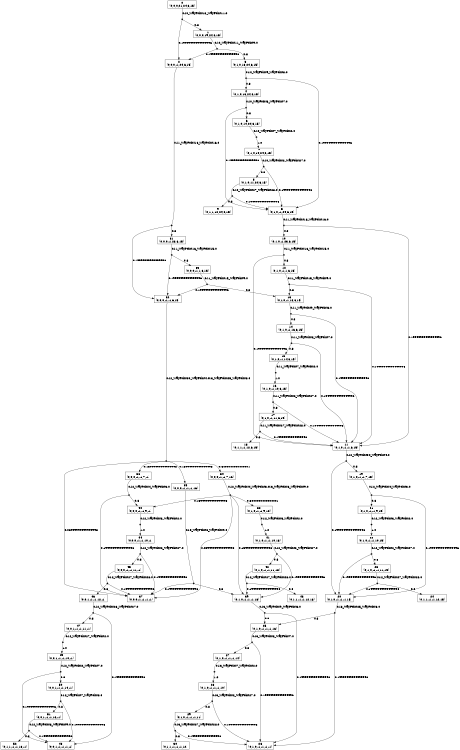 digraph MDP {
size="8,5"
node [shape=box];
0 -> n0_0 [ arrowhead=none,label="0:r0_WayPoint13_WayPoint11.0" ];
n0_0 [ shape=point,width=0.1,height=0.1,label="" ];
n0_0 -> 1 [ label="0.8" ];
n0_0 -> 2 [ label="0.19999999999999996" ];
1 -> n1_0 [ arrowhead=none,label="0:r0_WayPoint11_WayPoint9.0" ];
n1_0 [ shape=point,width=0.1,height=0.1,label="" ];
n1_0 -> 2 [ label="0.19999999999999996" ];
n1_0 -> 3 [ label="0.8" ];
2 -> n2_0 [ arrowhead=none,label="0:r1_WayPoint18_WayPoint16.0" ];
n2_0 [ shape=point,width=0.1,height=0.1,label="" ];
n2_0 -> 32 [ label="0.19999999999999996" ];
n2_0 -> 31 [ label="0.8" ];
3 -> n3_0 [ arrowhead=none,label="0:r0_WayPoint9_WayPoint8.0" ];
n3_0 [ shape=point,width=0.1,height=0.1,label="" ];
n3_0 -> 4 [ label="0.8" ];
n3_0 -> 5 [ label="0.19999999999999996" ];
4 -> n4_0 [ arrowhead=none,label="0:r0_WayPoint8_WayPoint7.0" ];
n4_0 [ shape=point,width=0.1,height=0.1,label="" ];
n4_0 -> 5 [ label="0.19999999999999996" ];
n4_0 -> 6 [ label="0.8" ];
5 -> n5_0 [ arrowhead=none,label="0:r1_WayPoint18_WayPoint16.0" ];
n5_0 [ shape=point,width=0.1,height=0.1,label="" ];
n5_0 -> 10 [ label="0.8" ];
n5_0 -> 11 [ label="0.19999999999999996" ];
6 -> n6_0 [ arrowhead=none,label="0:r0_WayPoint7_WayPoint2.0" ];
n6_0 [ shape=point,width=0.1,height=0.1,label="" ];
n6_0 -> 7 [ label="1.0" ];
7 -> n7_0 [ arrowhead=none,label="0:r0_WayPoint2_WayPoint27.0" ];
n7_0 [ shape=point,width=0.1,height=0.1,label="" ];
n7_0 -> 5 [ label="0.19999999999999996" ];
n7_0 -> 8 [ label="0.8" ];
8 -> n8_0 [ arrowhead=none,label="0:r0_WayPoint27_WayPoint28.0" ];
n8_0 [ shape=point,width=0.1,height=0.1,label="" ];
n8_0 -> 5 [ label="0.19999999999999996" ];
n8_0 -> 9 [ label="0.8" ];
10 -> n10_0 [ arrowhead=none,label="0:r1_WayPoint16_WayPoint15.0" ];
n10_0 [ shape=point,width=0.1,height=0.1,label="" ];
n10_0 -> 11 [ label="0.19999999999999996" ];
n10_0 -> 12 [ label="0.8" ];
11 -> n11_0 [ arrowhead=none,label="0:r2_WayPoint30_WayPoint4.0" ];
n11_0 [ shape=point,width=0.1,height=0.1,label="" ];
n11_0 -> 19 [ label="0.8" ];
n11_0 -> 20 [ label="0.19999999999999996" ];
12 -> n12_0 [ arrowhead=none,label="0:r1_WayPoint15_WayPoint9.0" ];
n12_0 [ shape=point,width=0.1,height=0.1,label="" ];
n12_0 -> 11 [ label="0.19999999999999996" ];
n12_0 -> 13 [ label="0.8" ];
13 -> n13_0 [ arrowhead=none,label="0:r1_WayPoint9_WayPoint8.0" ];
n13_0 [ shape=point,width=0.1,height=0.1,label="" ];
n13_0 -> 11 [ label="0.19999999999999996" ];
n13_0 -> 14 [ label="0.8" ];
14 -> n14_0 [ arrowhead=none,label="0:r1_WayPoint8_WayPoint7.0" ];
n14_0 [ shape=point,width=0.1,height=0.1,label="" ];
n14_0 -> 11 [ label="0.19999999999999996" ];
n14_0 -> 15 [ label="0.8" ];
15 -> n15_0 [ arrowhead=none,label="0:r1_WayPoint7_WayPoint2.0" ];
n15_0 [ shape=point,width=0.1,height=0.1,label="" ];
n15_0 -> 16 [ label="1.0" ];
16 -> n16_0 [ arrowhead=none,label="0:r1_WayPoint2_WayPoint27.0" ];
n16_0 [ shape=point,width=0.1,height=0.1,label="" ];
n16_0 -> 17 [ label="0.8" ];
n16_0 -> 11 [ label="0.19999999999999996" ];
17 -> n17_0 [ arrowhead=none,label="0:r1_WayPoint27_WayPoint28.0" ];
n17_0 [ shape=point,width=0.1,height=0.1,label="" ];
n17_0 -> 18 [ label="0.8" ];
n17_0 -> 11 [ label="0.19999999999999996" ];
19 -> n19_0 [ arrowhead=none,label="0:r2_WayPoint4_WayPoint3.0" ];
n19_0 [ shape=point,width=0.1,height=0.1,label="" ];
n19_0 -> 20 [ label="0.19999999999999996" ];
n19_0 -> 21 [ label="0.8" ];
20 -> n20_0 [ arrowhead=none,label="0:r3_WayPoint25_WayPoint8.0" ];
n20_0 [ shape=point,width=0.1,height=0.1,label="" ];
n20_0 -> 25 [ label="0.8" ];
n20_0 -> 26 [ label="0.19999999999999996" ];
21 -> n21_0 [ arrowhead=none,label="0:r2_WayPoint3_WayPoint2.0" ];
n21_0 [ shape=point,width=0.1,height=0.1,label="" ];
n21_0 -> 22 [ label="1.0" ];
22 -> n22_0 [ arrowhead=none,label="0:r2_WayPoint2_WayPoint27.0" ];
n22_0 [ shape=point,width=0.1,height=0.1,label="" ];
n22_0 -> 20 [ label="0.19999999999999996" ];
n22_0 -> 23 [ label="0.8" ];
23 -> n23_0 [ arrowhead=none,label="0:r2_WayPoint27_WayPoint28.0" ];
n23_0 [ shape=point,width=0.1,height=0.1,label="" ];
n23_0 -> 20 [ label="0.19999999999999996" ];
n23_0 -> 24 [ label="0.8" ];
25 -> n25_0 [ arrowhead=none,label="0:r3_WayPoint8_WayPoint7.0" ];
n25_0 [ shape=point,width=0.1,height=0.1,label="" ];
n25_0 -> 26 [ label="0.19999999999999996" ];
n25_0 -> 27 [ label="0.8" ];
27 -> n27_0 [ arrowhead=none,label="0:r3_WayPoint7_WayPoint2.0" ];
n27_0 [ shape=point,width=0.1,height=0.1,label="" ];
n27_0 -> 28 [ label="1.0" ];
28 -> n28_0 [ arrowhead=none,label="0:r3_WayPoint2_WayPoint27.0" ];
n28_0 [ shape=point,width=0.1,height=0.1,label="" ];
n28_0 -> 26 [ label="0.19999999999999996" ];
n28_0 -> 29 [ label="0.8" ];
29 -> n29_0 [ arrowhead=none,label="0:r3_WayPoint27_WayPoint28.0" ];
n29_0 [ shape=point,width=0.1,height=0.1,label="" ];
n29_0 -> 26 [ label="0.19999999999999996" ];
n29_0 -> 30 [ label="0.8" ];
31 -> n31_0 [ arrowhead=none,label="0:r1_WayPoint16_WayPoint15.0" ];
n31_0 [ shape=point,width=0.1,height=0.1,label="" ];
n31_0 -> 32 [ label="0.19999999999999996" ];
n31_0 -> 33 [ label="0.8" ];
32 -> n32_0 [ arrowhead=none,label="0:r2_WayPoint30_WayPoint4.0r3_WayPoint25_WayPoint8.0" ];
n32_0 [ shape=point,width=0.1,height=0.1,label="" ];
n32_0 -> 34 [ label="0.6400000000000001" ];
n32_0 -> 35 [ label="0.15999999999999998" ];
n32_0 -> 36 [ label="0.15999999999999998" ];
n32_0 -> 37 [ label="0.03999999999999998" ];
33 -> n33_0 [ arrowhead=none,label="0:r1_WayPoint15_WayPoint9.0" ];
n33_0 [ shape=point,width=0.1,height=0.1,label="" ];
n33_0 -> 32 [ label="0.19999999999999996" ];
n33_0 -> 13 [ label="0.8" ];
34 -> n34_0 [ arrowhead=none,label="0:r2_WayPoint4_WayPoint3.0r3_WayPoint8_WayPoint9.0" ];
n34_0 [ shape=point,width=0.1,height=0.1,label="" ];
n34_0 -> 37 [ label="0.03999999999999998" ];
n34_0 -> 38 [ label="0.6400000000000001" ];
n34_0 -> 39 [ label="0.15999999999999998" ];
n34_0 -> 40 [ label="0.15999999999999998" ];
35 -> n35_0 [ arrowhead=none,label="0:r3_WayPoint8_WayPoint9.0" ];
n35_0 [ shape=point,width=0.1,height=0.1,label="" ];
n35_0 -> 37 [ label="0.19999999999999996" ];
n35_0 -> 39 [ label="0.8" ];
36 -> n36_0 [ arrowhead=none,label="0:r2_WayPoint4_WayPoint3.0" ];
n36_0 [ shape=point,width=0.1,height=0.1,label="" ];
n36_0 -> 37 [ label="0.19999999999999996" ];
n36_0 -> 40 [ label="0.8" ];
38 -> n38_0 [ arrowhead=none,label="0:r2_WayPoint3_WayPoint2.0" ];
n38_0 [ shape=point,width=0.1,height=0.1,label="" ];
n38_0 -> 41 [ label="1.0" ];
39 -> n39_0 [ arrowhead=none,label="0:r3_WayPoint9_WayPoint8.0" ];
n39_0 [ shape=point,width=0.1,height=0.1,label="" ];
n39_0 -> 25 [ label="0.8" ];
n39_0 -> 26 [ label="0.19999999999999996" ];
40 -> n40_0 [ arrowhead=none,label="0:r2_WayPoint3_WayPoint2.0" ];
n40_0 [ shape=point,width=0.1,height=0.1,label="" ];
n40_0 -> 44 [ label="1.0" ];
41 -> n41_0 [ arrowhead=none,label="0:r2_WayPoint2_WayPoint27.0" ];
n41_0 [ shape=point,width=0.1,height=0.1,label="" ];
n41_0 -> 39 [ label="0.19999999999999996" ];
n41_0 -> 42 [ label="0.8" ];
42 -> n42_0 [ arrowhead=none,label="0:r2_WayPoint27_WayPoint28.0" ];
n42_0 [ shape=point,width=0.1,height=0.1,label="" ];
n42_0 -> 39 [ label="0.19999999999999996" ];
n42_0 -> 43 [ label="0.8" ];
44 -> n44_0 [ arrowhead=none,label="0:r2_WayPoint2_WayPoint27.0" ];
n44_0 [ shape=point,width=0.1,height=0.1,label="" ];
n44_0 -> 37 [ label="0.19999999999999996" ];
n44_0 -> 45 [ label="0.8" ];
45 -> n45_0 [ arrowhead=none,label="0:r2_WayPoint27_WayPoint28.0" ];
n45_0 [ shape=point,width=0.1,height=0.1,label="" ];
n45_0 -> 37 [ label="0.19999999999999996" ];
n45_0 -> 46 [ label="0.8" ];
46 -> n46_0 [ arrowhead=none,label="0:r2_WayPoint28_WayPoint27.0" ];
n46_0 [ shape=point,width=0.1,height=0.1,label="" ];
n46_0 -> 48 [ label="0.19999999999999996" ];
n46_0 -> 47 [ label="0.8" ];
47 -> n47_0 [ arrowhead=none,label="0:r2_WayPoint27_WayPoint2.0" ];
n47_0 [ shape=point,width=0.1,height=0.1,label="" ];
n47_0 -> 49 [ label="1.0" ];
49 -> n49_0 [ arrowhead=none,label="0:r2_WayPoint2_WayPoint7.0" ];
n49_0 [ shape=point,width=0.1,height=0.1,label="" ];
n49_0 -> 48 [ label="0.19999999999999996" ];
n49_0 -> 50 [ label="0.8" ];
50 -> n50_0 [ arrowhead=none,label="0:r2_WayPoint7_WayPoint8.0" ];
n50_0 [ shape=point,width=0.1,height=0.1,label="" ];
n50_0 -> 48 [ label="0.19999999999999996" ];
n50_0 -> 51 [ label="0.8" ];
51 -> n51_0 [ arrowhead=none,label="0:r2_WayPoint8_WayPoint9.0" ];
n51_0 [ shape=point,width=0.1,height=0.1,label="" ];
n51_0 -> 48 [ label="0.19999999999999996" ];
n51_0 -> 52 [ label="0.8" ];
0 [label="0\n(0,0,0,21,24,6,15)"]
1 [label="1\n(0,0,0,19,24,6,15)"]
2 [label="2\n(0,0,0,-1,24,6,15)"]
3 [label="3\n(0,1,0,18,24,6,15)"]
4 [label="4\n(0,1,0,16,24,6,15)"]
5 [label="5\n(0,1,0,-1,24,6,15)"]
6 [label="6\n(0,1,0,14,24,6,15)"]
7 [label="7\n(0,1,0,10,24,6,15)"]
8 [label="8\n(0,1,0,11,24,6,15)"]
9 [label="9\n(0,1,1,12,24,6,15)"]
10 [label="10\n(0,1,0,-1,23,6,15)"]
11 [label="11\n(0,1,0,-1,-1,6,15)"]
12 [label="12\n(0,1,0,-1,1,6,15)"]
13 [label="13\n(0,1,0,-1,18,6,15)"]
14 [label="14\n(0,1,0,-1,16,6,15)"]
15 [label="15\n(0,1,0,-1,14,6,15)"]
16 [label="16\n(0,1,0,-1,10,6,15)"]
17 [label="17\n(0,1,0,-1,11,6,15)"]
18 [label="18\n(0,1,1,-1,12,6,15)"]
19 [label="19\n(0,1,0,-1,-1,7,15)"]
20 [label="20\n(0,1,0,-1,-1,-1,15)"]
21 [label="21\n(0,1,0,-1,-1,9,15)"]
22 [label="22\n(0,1,0,-1,-1,10,15)"]
23 [label="23\n(0,1,0,-1,-1,11,15)"]
24 [label="24\n(0,1,1,-1,-1,12,15)"]
25 [label="25\n(0,1,0,-1,-1,-1,16)"]
26 [label="26\n(0,1,0,-1,-1,-1,-1)"]
27 [label="27\n(0,1,0,-1,-1,-1,14)"]
28 [label="28\n(0,1,0,-1,-1,-1,10)"]
29 [label="29\n(0,1,0,-1,-1,-1,11)"]
30 [label="30\n(0,1,1,-1,-1,-1,12)"]
31 [label="31\n(0,0,0,-1,23,6,15)"]
32 [label="32\n(0,0,0,-1,-1,6,15)"]
33 [label="33\n(0,0,0,-1,1,6,15)"]
34 [label="34\n(0,0,0,-1,-1,7,16)"]
35 [label="35\n(0,0,0,-1,-1,-1,16)"]
36 [label="36\n(0,0,0,-1,-1,7,-1)"]
37 [label="37\n(0,0,0,-1,-1,-1,-1)"]
38 [label="38\n(0,1,0,-1,-1,9,18)"]
39 [label="39\n(0,1,0,-1,-1,-1,18)"]
40 [label="40\n(0,0,0,-1,-1,9,-1)"]
41 [label="41\n(0,1,0,-1,-1,10,18)"]
42 [label="42\n(0,1,0,-1,-1,11,18)"]
43 [label="43\n(0,1,1,-1,-1,12,18)"]
44 [label="44\n(0,0,0,-1,-1,10,-1)"]
45 [label="45\n(0,0,0,-1,-1,11,-1)"]
46 [label="46\n(0,0,1,-1,-1,12,-1)"]
47 [label="47\n(0,0,1,-1,-1,11,-1)"]
48 [label="48\n(0,0,1,-1,-1,-1,-1)"]
49 [label="49\n(0,0,1,-1,-1,10,-1)"]
50 [label="50\n(0,0,1,-1,-1,14,-1)"]
51 [label="51\n(0,0,1,-1,-1,16,-1)"]
52 [label="52\n(0,1,1,-1,-1,18,-1)"]
}
